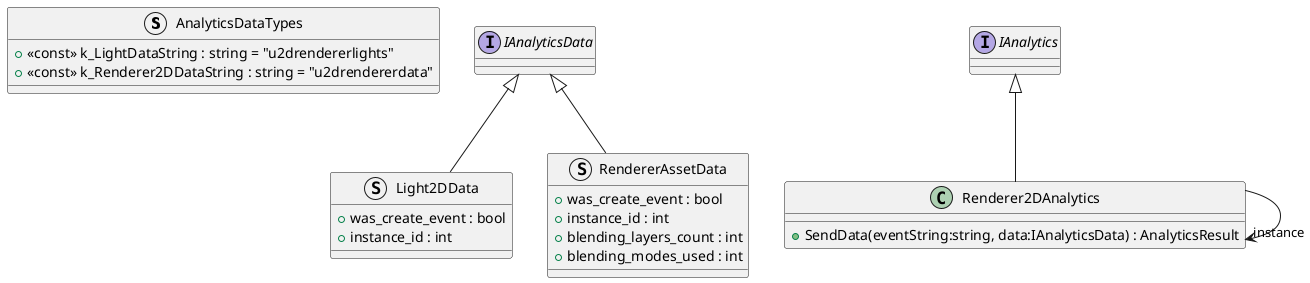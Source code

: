 @startuml
struct AnalyticsDataTypes {
    + <<const>> k_LightDataString : string = "u2drendererlights"
    + <<const>> k_Renderer2DDataString : string = "u2drendererdata"
}
interface IAnalyticsData {
}
struct Light2DData {
    + was_create_event : bool
    + instance_id : int
}
struct RendererAssetData {
    + was_create_event : bool
    + instance_id : int
    + blending_layers_count : int
    + blending_modes_used : int
}
interface IAnalytics {
}
class Renderer2DAnalytics {
    + SendData(eventString:string, data:IAnalyticsData) : AnalyticsResult
}
IAnalyticsData <|-- Light2DData
IAnalyticsData <|-- RendererAssetData
IAnalytics <|-- Renderer2DAnalytics
Renderer2DAnalytics --> "instance" Renderer2DAnalytics
@enduml
